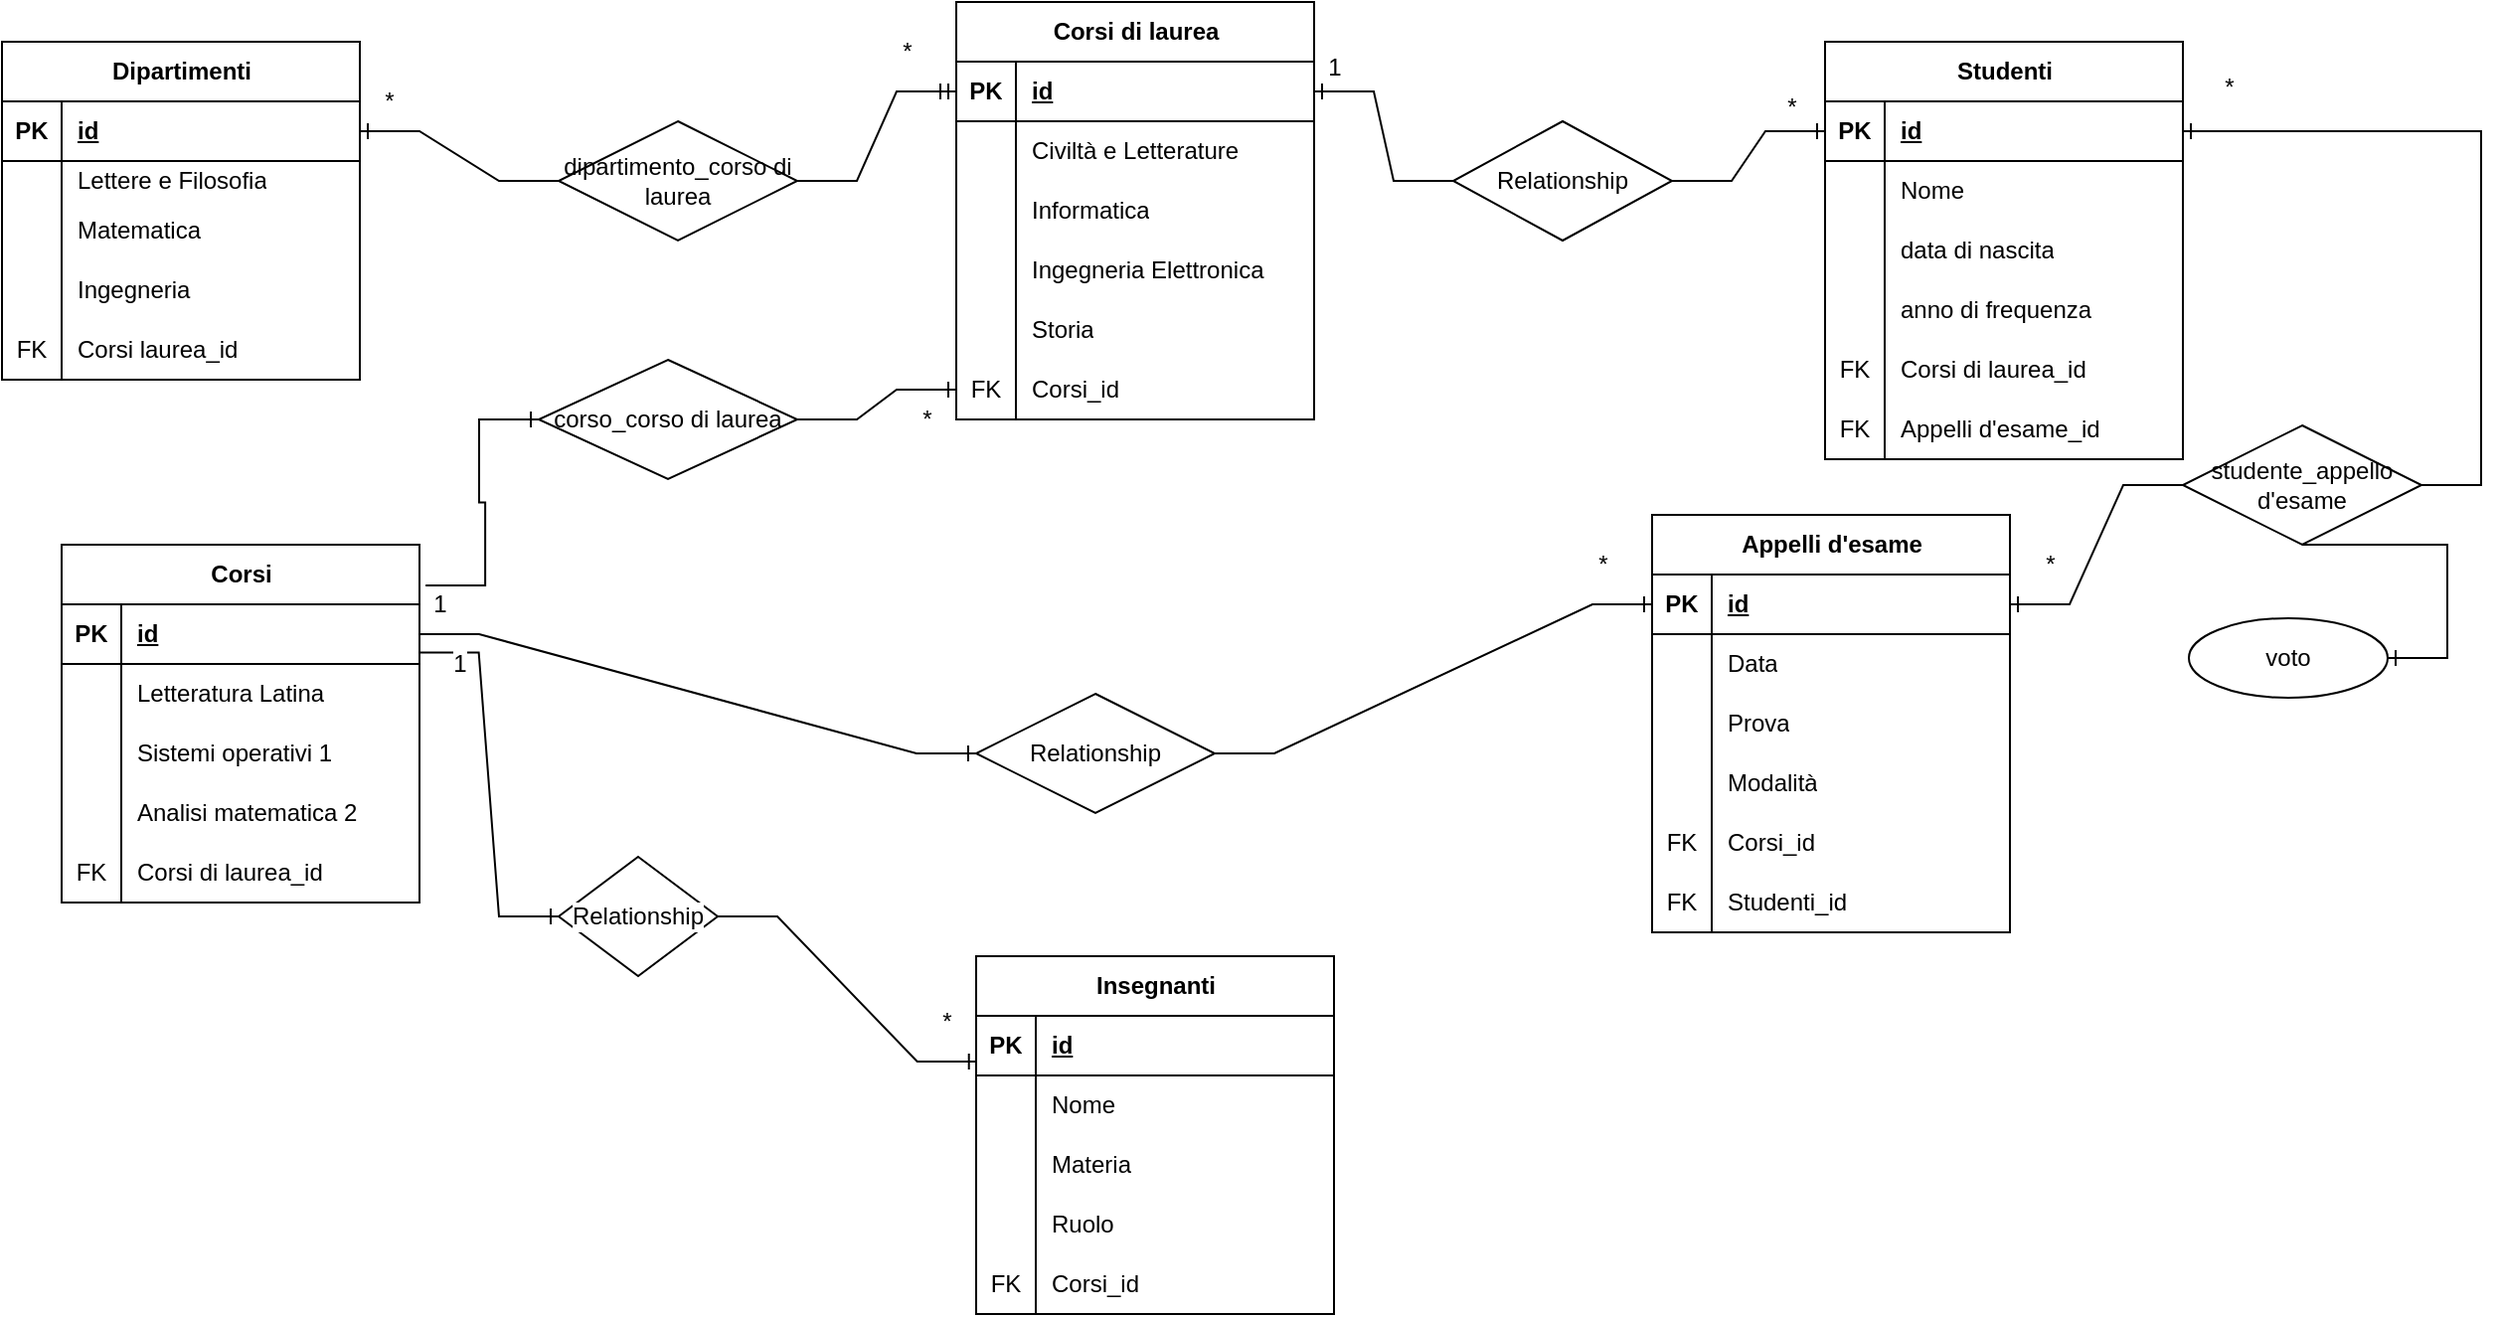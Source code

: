 <mxfile version="26.1.1">
  <diagram name="Pagina-1" id="XxMDjO6H9ZNLAuJ2Ri0G">
    <mxGraphModel dx="1877" dy="522" grid="1" gridSize="10" guides="1" tooltips="1" connect="1" arrows="1" fold="1" page="1" pageScale="1" pageWidth="827" pageHeight="1169" math="0" shadow="0">
      <root>
        <mxCell id="0" />
        <mxCell id="1" parent="0" />
        <mxCell id="AqbH_I3tII9DkZqvJSUH-17" value="Dipartimenti" style="shape=table;startSize=30;container=1;collapsible=1;childLayout=tableLayout;fixedRows=1;rowLines=0;fontStyle=1;align=center;resizeLast=1;html=1;" vertex="1" parent="1">
          <mxGeometry x="-90" y="30" width="180" height="170" as="geometry" />
        </mxCell>
        <mxCell id="AqbH_I3tII9DkZqvJSUH-18" value="" style="shape=tableRow;horizontal=0;startSize=0;swimlaneHead=0;swimlaneBody=0;fillColor=none;collapsible=0;dropTarget=0;points=[[0,0.5],[1,0.5]];portConstraint=eastwest;top=0;left=0;right=0;bottom=1;" vertex="1" parent="AqbH_I3tII9DkZqvJSUH-17">
          <mxGeometry y="30" width="180" height="30" as="geometry" />
        </mxCell>
        <mxCell id="AqbH_I3tII9DkZqvJSUH-19" value="PK" style="shape=partialRectangle;connectable=0;fillColor=none;top=0;left=0;bottom=0;right=0;fontStyle=1;overflow=hidden;whiteSpace=wrap;html=1;" vertex="1" parent="AqbH_I3tII9DkZqvJSUH-18">
          <mxGeometry width="30" height="30" as="geometry">
            <mxRectangle width="30" height="30" as="alternateBounds" />
          </mxGeometry>
        </mxCell>
        <mxCell id="AqbH_I3tII9DkZqvJSUH-20" value="id" style="shape=partialRectangle;connectable=0;fillColor=none;top=0;left=0;bottom=0;right=0;align=left;spacingLeft=6;fontStyle=5;overflow=hidden;whiteSpace=wrap;html=1;" vertex="1" parent="AqbH_I3tII9DkZqvJSUH-18">
          <mxGeometry x="30" width="150" height="30" as="geometry">
            <mxRectangle width="150" height="30" as="alternateBounds" />
          </mxGeometry>
        </mxCell>
        <mxCell id="AqbH_I3tII9DkZqvJSUH-21" value="" style="shape=tableRow;horizontal=0;startSize=0;swimlaneHead=0;swimlaneBody=0;fillColor=none;collapsible=0;dropTarget=0;points=[[0,0.5],[1,0.5]];portConstraint=eastwest;top=0;left=0;right=0;bottom=0;" vertex="1" parent="AqbH_I3tII9DkZqvJSUH-17">
          <mxGeometry y="60" width="180" height="20" as="geometry" />
        </mxCell>
        <mxCell id="AqbH_I3tII9DkZqvJSUH-22" value="" style="shape=partialRectangle;connectable=0;fillColor=none;top=0;left=0;bottom=0;right=0;editable=1;overflow=hidden;whiteSpace=wrap;html=1;" vertex="1" parent="AqbH_I3tII9DkZqvJSUH-21">
          <mxGeometry width="30" height="20" as="geometry">
            <mxRectangle width="30" height="20" as="alternateBounds" />
          </mxGeometry>
        </mxCell>
        <mxCell id="AqbH_I3tII9DkZqvJSUH-23" value="Lettere e Filosofia" style="shape=partialRectangle;connectable=0;fillColor=none;top=0;left=0;bottom=0;right=0;align=left;spacingLeft=6;overflow=hidden;whiteSpace=wrap;html=1;" vertex="1" parent="AqbH_I3tII9DkZqvJSUH-21">
          <mxGeometry x="30" width="150" height="20" as="geometry">
            <mxRectangle width="150" height="20" as="alternateBounds" />
          </mxGeometry>
        </mxCell>
        <mxCell id="AqbH_I3tII9DkZqvJSUH-24" value="" style="shape=tableRow;horizontal=0;startSize=0;swimlaneHead=0;swimlaneBody=0;fillColor=none;collapsible=0;dropTarget=0;points=[[0,0.5],[1,0.5]];portConstraint=eastwest;top=0;left=0;right=0;bottom=0;" vertex="1" parent="AqbH_I3tII9DkZqvJSUH-17">
          <mxGeometry y="80" width="180" height="30" as="geometry" />
        </mxCell>
        <mxCell id="AqbH_I3tII9DkZqvJSUH-25" value="" style="shape=partialRectangle;connectable=0;fillColor=none;top=0;left=0;bottom=0;right=0;editable=1;overflow=hidden;whiteSpace=wrap;html=1;" vertex="1" parent="AqbH_I3tII9DkZqvJSUH-24">
          <mxGeometry width="30" height="30" as="geometry">
            <mxRectangle width="30" height="30" as="alternateBounds" />
          </mxGeometry>
        </mxCell>
        <mxCell id="AqbH_I3tII9DkZqvJSUH-26" value="Matematica" style="shape=partialRectangle;connectable=0;fillColor=none;top=0;left=0;bottom=0;right=0;align=left;spacingLeft=6;overflow=hidden;whiteSpace=wrap;html=1;" vertex="1" parent="AqbH_I3tII9DkZqvJSUH-24">
          <mxGeometry x="30" width="150" height="30" as="geometry">
            <mxRectangle width="150" height="30" as="alternateBounds" />
          </mxGeometry>
        </mxCell>
        <mxCell id="AqbH_I3tII9DkZqvJSUH-27" value="" style="shape=tableRow;horizontal=0;startSize=0;swimlaneHead=0;swimlaneBody=0;fillColor=none;collapsible=0;dropTarget=0;points=[[0,0.5],[1,0.5]];portConstraint=eastwest;top=0;left=0;right=0;bottom=0;" vertex="1" parent="AqbH_I3tII9DkZqvJSUH-17">
          <mxGeometry y="110" width="180" height="30" as="geometry" />
        </mxCell>
        <mxCell id="AqbH_I3tII9DkZqvJSUH-28" value="" style="shape=partialRectangle;connectable=0;fillColor=none;top=0;left=0;bottom=0;right=0;editable=1;overflow=hidden;whiteSpace=wrap;html=1;" vertex="1" parent="AqbH_I3tII9DkZqvJSUH-27">
          <mxGeometry width="30" height="30" as="geometry">
            <mxRectangle width="30" height="30" as="alternateBounds" />
          </mxGeometry>
        </mxCell>
        <mxCell id="AqbH_I3tII9DkZqvJSUH-29" value="Ingegneria" style="shape=partialRectangle;connectable=0;fillColor=none;top=0;left=0;bottom=0;right=0;align=left;spacingLeft=6;overflow=hidden;whiteSpace=wrap;html=1;" vertex="1" parent="AqbH_I3tII9DkZqvJSUH-27">
          <mxGeometry x="30" width="150" height="30" as="geometry">
            <mxRectangle width="150" height="30" as="alternateBounds" />
          </mxGeometry>
        </mxCell>
        <mxCell id="AqbH_I3tII9DkZqvJSUH-111" value="" style="shape=tableRow;horizontal=0;startSize=0;swimlaneHead=0;swimlaneBody=0;fillColor=none;collapsible=0;dropTarget=0;points=[[0,0.5],[1,0.5]];portConstraint=eastwest;top=0;left=0;right=0;bottom=0;" vertex="1" parent="AqbH_I3tII9DkZqvJSUH-17">
          <mxGeometry y="140" width="180" height="30" as="geometry" />
        </mxCell>
        <mxCell id="AqbH_I3tII9DkZqvJSUH-112" value="FK" style="shape=partialRectangle;connectable=0;fillColor=none;top=0;left=0;bottom=0;right=0;editable=1;overflow=hidden;whiteSpace=wrap;html=1;" vertex="1" parent="AqbH_I3tII9DkZqvJSUH-111">
          <mxGeometry width="30" height="30" as="geometry">
            <mxRectangle width="30" height="30" as="alternateBounds" />
          </mxGeometry>
        </mxCell>
        <mxCell id="AqbH_I3tII9DkZqvJSUH-113" value="Corsi laurea_id" style="shape=partialRectangle;connectable=0;fillColor=none;top=0;left=0;bottom=0;right=0;align=left;spacingLeft=6;overflow=hidden;whiteSpace=wrap;html=1;" vertex="1" parent="AqbH_I3tII9DkZqvJSUH-111">
          <mxGeometry x="30" width="150" height="30" as="geometry">
            <mxRectangle width="150" height="30" as="alternateBounds" />
          </mxGeometry>
        </mxCell>
        <mxCell id="AqbH_I3tII9DkZqvJSUH-30" value="Corsi di laurea" style="shape=table;startSize=30;container=1;collapsible=1;childLayout=tableLayout;fixedRows=1;rowLines=0;fontStyle=1;align=center;resizeLast=1;html=1;" vertex="1" parent="1">
          <mxGeometry x="390" y="10" width="180" height="210" as="geometry" />
        </mxCell>
        <mxCell id="AqbH_I3tII9DkZqvJSUH-31" value="" style="shape=tableRow;horizontal=0;startSize=0;swimlaneHead=0;swimlaneBody=0;fillColor=none;collapsible=0;dropTarget=0;points=[[0,0.5],[1,0.5]];portConstraint=eastwest;top=0;left=0;right=0;bottom=1;" vertex="1" parent="AqbH_I3tII9DkZqvJSUH-30">
          <mxGeometry y="30" width="180" height="30" as="geometry" />
        </mxCell>
        <mxCell id="AqbH_I3tII9DkZqvJSUH-32" value="PK" style="shape=partialRectangle;connectable=0;fillColor=none;top=0;left=0;bottom=0;right=0;fontStyle=1;overflow=hidden;whiteSpace=wrap;html=1;" vertex="1" parent="AqbH_I3tII9DkZqvJSUH-31">
          <mxGeometry width="30" height="30" as="geometry">
            <mxRectangle width="30" height="30" as="alternateBounds" />
          </mxGeometry>
        </mxCell>
        <mxCell id="AqbH_I3tII9DkZqvJSUH-33" value="id" style="shape=partialRectangle;connectable=0;fillColor=none;top=0;left=0;bottom=0;right=0;align=left;spacingLeft=6;fontStyle=5;overflow=hidden;whiteSpace=wrap;html=1;" vertex="1" parent="AqbH_I3tII9DkZqvJSUH-31">
          <mxGeometry x="30" width="150" height="30" as="geometry">
            <mxRectangle width="150" height="30" as="alternateBounds" />
          </mxGeometry>
        </mxCell>
        <mxCell id="AqbH_I3tII9DkZqvJSUH-34" value="" style="shape=tableRow;horizontal=0;startSize=0;swimlaneHead=0;swimlaneBody=0;fillColor=none;collapsible=0;dropTarget=0;points=[[0,0.5],[1,0.5]];portConstraint=eastwest;top=0;left=0;right=0;bottom=0;" vertex="1" parent="AqbH_I3tII9DkZqvJSUH-30">
          <mxGeometry y="60" width="180" height="30" as="geometry" />
        </mxCell>
        <mxCell id="AqbH_I3tII9DkZqvJSUH-35" value="" style="shape=partialRectangle;connectable=0;fillColor=none;top=0;left=0;bottom=0;right=0;editable=1;overflow=hidden;whiteSpace=wrap;html=1;" vertex="1" parent="AqbH_I3tII9DkZqvJSUH-34">
          <mxGeometry width="30" height="30" as="geometry">
            <mxRectangle width="30" height="30" as="alternateBounds" />
          </mxGeometry>
        </mxCell>
        <mxCell id="AqbH_I3tII9DkZqvJSUH-36" value="Civiltà e Letterature" style="shape=partialRectangle;connectable=0;fillColor=none;top=0;left=0;bottom=0;right=0;align=left;spacingLeft=6;overflow=hidden;whiteSpace=wrap;html=1;" vertex="1" parent="AqbH_I3tII9DkZqvJSUH-34">
          <mxGeometry x="30" width="150" height="30" as="geometry">
            <mxRectangle width="150" height="30" as="alternateBounds" />
          </mxGeometry>
        </mxCell>
        <mxCell id="AqbH_I3tII9DkZqvJSUH-37" value="" style="shape=tableRow;horizontal=0;startSize=0;swimlaneHead=0;swimlaneBody=0;fillColor=none;collapsible=0;dropTarget=0;points=[[0,0.5],[1,0.5]];portConstraint=eastwest;top=0;left=0;right=0;bottom=0;" vertex="1" parent="AqbH_I3tII9DkZqvJSUH-30">
          <mxGeometry y="90" width="180" height="30" as="geometry" />
        </mxCell>
        <mxCell id="AqbH_I3tII9DkZqvJSUH-38" value="" style="shape=partialRectangle;connectable=0;fillColor=none;top=0;left=0;bottom=0;right=0;editable=1;overflow=hidden;whiteSpace=wrap;html=1;" vertex="1" parent="AqbH_I3tII9DkZqvJSUH-37">
          <mxGeometry width="30" height="30" as="geometry">
            <mxRectangle width="30" height="30" as="alternateBounds" />
          </mxGeometry>
        </mxCell>
        <mxCell id="AqbH_I3tII9DkZqvJSUH-39" value="Informatica" style="shape=partialRectangle;connectable=0;fillColor=none;top=0;left=0;bottom=0;right=0;align=left;spacingLeft=6;overflow=hidden;whiteSpace=wrap;html=1;" vertex="1" parent="AqbH_I3tII9DkZqvJSUH-37">
          <mxGeometry x="30" width="150" height="30" as="geometry">
            <mxRectangle width="150" height="30" as="alternateBounds" />
          </mxGeometry>
        </mxCell>
        <mxCell id="AqbH_I3tII9DkZqvJSUH-40" value="" style="shape=tableRow;horizontal=0;startSize=0;swimlaneHead=0;swimlaneBody=0;fillColor=none;collapsible=0;dropTarget=0;points=[[0,0.5],[1,0.5]];portConstraint=eastwest;top=0;left=0;right=0;bottom=0;" vertex="1" parent="AqbH_I3tII9DkZqvJSUH-30">
          <mxGeometry y="120" width="180" height="30" as="geometry" />
        </mxCell>
        <mxCell id="AqbH_I3tII9DkZqvJSUH-41" value="" style="shape=partialRectangle;connectable=0;fillColor=none;top=0;left=0;bottom=0;right=0;editable=1;overflow=hidden;whiteSpace=wrap;html=1;" vertex="1" parent="AqbH_I3tII9DkZqvJSUH-40">
          <mxGeometry width="30" height="30" as="geometry">
            <mxRectangle width="30" height="30" as="alternateBounds" />
          </mxGeometry>
        </mxCell>
        <mxCell id="AqbH_I3tII9DkZqvJSUH-42" value="Ingegneria Elettronica" style="shape=partialRectangle;connectable=0;fillColor=none;top=0;left=0;bottom=0;right=0;align=left;spacingLeft=6;overflow=hidden;whiteSpace=wrap;html=1;" vertex="1" parent="AqbH_I3tII9DkZqvJSUH-40">
          <mxGeometry x="30" width="150" height="30" as="geometry">
            <mxRectangle width="150" height="30" as="alternateBounds" />
          </mxGeometry>
        </mxCell>
        <mxCell id="AqbH_I3tII9DkZqvJSUH-43" value="" style="shape=tableRow;horizontal=0;startSize=0;swimlaneHead=0;swimlaneBody=0;fillColor=none;collapsible=0;dropTarget=0;points=[[0,0.5],[1,0.5]];portConstraint=eastwest;top=0;left=0;right=0;bottom=0;" vertex="1" parent="AqbH_I3tII9DkZqvJSUH-30">
          <mxGeometry y="150" width="180" height="30" as="geometry" />
        </mxCell>
        <mxCell id="AqbH_I3tII9DkZqvJSUH-44" value="" style="shape=partialRectangle;connectable=0;fillColor=none;top=0;left=0;bottom=0;right=0;editable=1;overflow=hidden;whiteSpace=wrap;html=1;" vertex="1" parent="AqbH_I3tII9DkZqvJSUH-43">
          <mxGeometry width="30" height="30" as="geometry">
            <mxRectangle width="30" height="30" as="alternateBounds" />
          </mxGeometry>
        </mxCell>
        <mxCell id="AqbH_I3tII9DkZqvJSUH-45" value="Storia" style="shape=partialRectangle;connectable=0;fillColor=none;top=0;left=0;bottom=0;right=0;align=left;spacingLeft=6;overflow=hidden;whiteSpace=wrap;html=1;" vertex="1" parent="AqbH_I3tII9DkZqvJSUH-43">
          <mxGeometry x="30" width="150" height="30" as="geometry">
            <mxRectangle width="150" height="30" as="alternateBounds" />
          </mxGeometry>
        </mxCell>
        <mxCell id="AqbH_I3tII9DkZqvJSUH-120" value="" style="shape=tableRow;horizontal=0;startSize=0;swimlaneHead=0;swimlaneBody=0;fillColor=none;collapsible=0;dropTarget=0;points=[[0,0.5],[1,0.5]];portConstraint=eastwest;top=0;left=0;right=0;bottom=0;" vertex="1" parent="AqbH_I3tII9DkZqvJSUH-30">
          <mxGeometry y="180" width="180" height="30" as="geometry" />
        </mxCell>
        <mxCell id="AqbH_I3tII9DkZqvJSUH-121" value="FK" style="shape=partialRectangle;connectable=0;fillColor=none;top=0;left=0;bottom=0;right=0;editable=1;overflow=hidden;whiteSpace=wrap;html=1;" vertex="1" parent="AqbH_I3tII9DkZqvJSUH-120">
          <mxGeometry width="30" height="30" as="geometry">
            <mxRectangle width="30" height="30" as="alternateBounds" />
          </mxGeometry>
        </mxCell>
        <mxCell id="AqbH_I3tII9DkZqvJSUH-122" value="Corsi_id" style="shape=partialRectangle;connectable=0;fillColor=none;top=0;left=0;bottom=0;right=0;align=left;spacingLeft=6;overflow=hidden;whiteSpace=wrap;html=1;" vertex="1" parent="AqbH_I3tII9DkZqvJSUH-120">
          <mxGeometry x="30" width="150" height="30" as="geometry">
            <mxRectangle width="150" height="30" as="alternateBounds" />
          </mxGeometry>
        </mxCell>
        <mxCell id="AqbH_I3tII9DkZqvJSUH-46" value="Corsi" style="shape=table;startSize=30;container=1;collapsible=1;childLayout=tableLayout;fixedRows=1;rowLines=0;fontStyle=1;align=center;resizeLast=1;html=1;" vertex="1" parent="1">
          <mxGeometry x="-60" y="283" width="180" height="180" as="geometry" />
        </mxCell>
        <mxCell id="AqbH_I3tII9DkZqvJSUH-47" value="" style="shape=tableRow;horizontal=0;startSize=0;swimlaneHead=0;swimlaneBody=0;fillColor=none;collapsible=0;dropTarget=0;points=[[0,0.5],[1,0.5]];portConstraint=eastwest;top=0;left=0;right=0;bottom=1;" vertex="1" parent="AqbH_I3tII9DkZqvJSUH-46">
          <mxGeometry y="30" width="180" height="30" as="geometry" />
        </mxCell>
        <mxCell id="AqbH_I3tII9DkZqvJSUH-48" value="PK" style="shape=partialRectangle;connectable=0;fillColor=none;top=0;left=0;bottom=0;right=0;fontStyle=1;overflow=hidden;whiteSpace=wrap;html=1;" vertex="1" parent="AqbH_I3tII9DkZqvJSUH-47">
          <mxGeometry width="30" height="30" as="geometry">
            <mxRectangle width="30" height="30" as="alternateBounds" />
          </mxGeometry>
        </mxCell>
        <mxCell id="AqbH_I3tII9DkZqvJSUH-49" value="id" style="shape=partialRectangle;connectable=0;fillColor=none;top=0;left=0;bottom=0;right=0;align=left;spacingLeft=6;fontStyle=5;overflow=hidden;whiteSpace=wrap;html=1;" vertex="1" parent="AqbH_I3tII9DkZqvJSUH-47">
          <mxGeometry x="30" width="150" height="30" as="geometry">
            <mxRectangle width="150" height="30" as="alternateBounds" />
          </mxGeometry>
        </mxCell>
        <mxCell id="AqbH_I3tII9DkZqvJSUH-50" value="" style="shape=tableRow;horizontal=0;startSize=0;swimlaneHead=0;swimlaneBody=0;fillColor=none;collapsible=0;dropTarget=0;points=[[0,0.5],[1,0.5]];portConstraint=eastwest;top=0;left=0;right=0;bottom=0;" vertex="1" parent="AqbH_I3tII9DkZqvJSUH-46">
          <mxGeometry y="60" width="180" height="30" as="geometry" />
        </mxCell>
        <mxCell id="AqbH_I3tII9DkZqvJSUH-51" value="" style="shape=partialRectangle;connectable=0;fillColor=none;top=0;left=0;bottom=0;right=0;editable=1;overflow=hidden;whiteSpace=wrap;html=1;" vertex="1" parent="AqbH_I3tII9DkZqvJSUH-50">
          <mxGeometry width="30" height="30" as="geometry">
            <mxRectangle width="30" height="30" as="alternateBounds" />
          </mxGeometry>
        </mxCell>
        <mxCell id="AqbH_I3tII9DkZqvJSUH-52" value="Letteratura Latina" style="shape=partialRectangle;connectable=0;fillColor=none;top=0;left=0;bottom=0;right=0;align=left;spacingLeft=6;overflow=hidden;whiteSpace=wrap;html=1;" vertex="1" parent="AqbH_I3tII9DkZqvJSUH-50">
          <mxGeometry x="30" width="150" height="30" as="geometry">
            <mxRectangle width="150" height="30" as="alternateBounds" />
          </mxGeometry>
        </mxCell>
        <mxCell id="AqbH_I3tII9DkZqvJSUH-53" value="" style="shape=tableRow;horizontal=0;startSize=0;swimlaneHead=0;swimlaneBody=0;fillColor=none;collapsible=0;dropTarget=0;points=[[0,0.5],[1,0.5]];portConstraint=eastwest;top=0;left=0;right=0;bottom=0;" vertex="1" parent="AqbH_I3tII9DkZqvJSUH-46">
          <mxGeometry y="90" width="180" height="30" as="geometry" />
        </mxCell>
        <mxCell id="AqbH_I3tII9DkZqvJSUH-54" value="" style="shape=partialRectangle;connectable=0;fillColor=none;top=0;left=0;bottom=0;right=0;editable=1;overflow=hidden;whiteSpace=wrap;html=1;" vertex="1" parent="AqbH_I3tII9DkZqvJSUH-53">
          <mxGeometry width="30" height="30" as="geometry">
            <mxRectangle width="30" height="30" as="alternateBounds" />
          </mxGeometry>
        </mxCell>
        <mxCell id="AqbH_I3tII9DkZqvJSUH-55" value="Sistemi operativi 1" style="shape=partialRectangle;connectable=0;fillColor=none;top=0;left=0;bottom=0;right=0;align=left;spacingLeft=6;overflow=hidden;whiteSpace=wrap;html=1;" vertex="1" parent="AqbH_I3tII9DkZqvJSUH-53">
          <mxGeometry x="30" width="150" height="30" as="geometry">
            <mxRectangle width="150" height="30" as="alternateBounds" />
          </mxGeometry>
        </mxCell>
        <mxCell id="AqbH_I3tII9DkZqvJSUH-56" value="" style="shape=tableRow;horizontal=0;startSize=0;swimlaneHead=0;swimlaneBody=0;fillColor=none;collapsible=0;dropTarget=0;points=[[0,0.5],[1,0.5]];portConstraint=eastwest;top=0;left=0;right=0;bottom=0;" vertex="1" parent="AqbH_I3tII9DkZqvJSUH-46">
          <mxGeometry y="120" width="180" height="30" as="geometry" />
        </mxCell>
        <mxCell id="AqbH_I3tII9DkZqvJSUH-57" value="" style="shape=partialRectangle;connectable=0;fillColor=none;top=0;left=0;bottom=0;right=0;editable=1;overflow=hidden;whiteSpace=wrap;html=1;" vertex="1" parent="AqbH_I3tII9DkZqvJSUH-56">
          <mxGeometry width="30" height="30" as="geometry">
            <mxRectangle width="30" height="30" as="alternateBounds" />
          </mxGeometry>
        </mxCell>
        <mxCell id="AqbH_I3tII9DkZqvJSUH-58" value="Analisi matematica 2" style="shape=partialRectangle;connectable=0;fillColor=none;top=0;left=0;bottom=0;right=0;align=left;spacingLeft=6;overflow=hidden;whiteSpace=wrap;html=1;" vertex="1" parent="AqbH_I3tII9DkZqvJSUH-56">
          <mxGeometry x="30" width="150" height="30" as="geometry">
            <mxRectangle width="150" height="30" as="alternateBounds" />
          </mxGeometry>
        </mxCell>
        <mxCell id="AqbH_I3tII9DkZqvJSUH-117" value="" style="shape=tableRow;horizontal=0;startSize=0;swimlaneHead=0;swimlaneBody=0;fillColor=none;collapsible=0;dropTarget=0;points=[[0,0.5],[1,0.5]];portConstraint=eastwest;top=0;left=0;right=0;bottom=0;" vertex="1" parent="AqbH_I3tII9DkZqvJSUH-46">
          <mxGeometry y="150" width="180" height="30" as="geometry" />
        </mxCell>
        <mxCell id="AqbH_I3tII9DkZqvJSUH-118" value="FK" style="shape=partialRectangle;connectable=0;fillColor=none;top=0;left=0;bottom=0;right=0;editable=1;overflow=hidden;whiteSpace=wrap;html=1;" vertex="1" parent="AqbH_I3tII9DkZqvJSUH-117">
          <mxGeometry width="30" height="30" as="geometry">
            <mxRectangle width="30" height="30" as="alternateBounds" />
          </mxGeometry>
        </mxCell>
        <mxCell id="AqbH_I3tII9DkZqvJSUH-119" value="Corsi di laurea_id" style="shape=partialRectangle;connectable=0;fillColor=none;top=0;left=0;bottom=0;right=0;align=left;spacingLeft=6;overflow=hidden;whiteSpace=wrap;html=1;" vertex="1" parent="AqbH_I3tII9DkZqvJSUH-117">
          <mxGeometry x="30" width="150" height="30" as="geometry">
            <mxRectangle width="150" height="30" as="alternateBounds" />
          </mxGeometry>
        </mxCell>
        <mxCell id="AqbH_I3tII9DkZqvJSUH-59" value="Insegnanti" style="shape=table;startSize=30;container=1;collapsible=1;childLayout=tableLayout;fixedRows=1;rowLines=0;fontStyle=1;align=center;resizeLast=1;html=1;" vertex="1" parent="1">
          <mxGeometry x="400" y="490" width="180" height="180" as="geometry" />
        </mxCell>
        <mxCell id="AqbH_I3tII9DkZqvJSUH-60" value="" style="shape=tableRow;horizontal=0;startSize=0;swimlaneHead=0;swimlaneBody=0;fillColor=none;collapsible=0;dropTarget=0;points=[[0,0.5],[1,0.5]];portConstraint=eastwest;top=0;left=0;right=0;bottom=1;" vertex="1" parent="AqbH_I3tII9DkZqvJSUH-59">
          <mxGeometry y="30" width="180" height="30" as="geometry" />
        </mxCell>
        <mxCell id="AqbH_I3tII9DkZqvJSUH-61" value="PK" style="shape=partialRectangle;connectable=0;fillColor=none;top=0;left=0;bottom=0;right=0;fontStyle=1;overflow=hidden;whiteSpace=wrap;html=1;" vertex="1" parent="AqbH_I3tII9DkZqvJSUH-60">
          <mxGeometry width="30" height="30" as="geometry">
            <mxRectangle width="30" height="30" as="alternateBounds" />
          </mxGeometry>
        </mxCell>
        <mxCell id="AqbH_I3tII9DkZqvJSUH-62" value="id" style="shape=partialRectangle;connectable=0;fillColor=none;top=0;left=0;bottom=0;right=0;align=left;spacingLeft=6;fontStyle=5;overflow=hidden;whiteSpace=wrap;html=1;" vertex="1" parent="AqbH_I3tII9DkZqvJSUH-60">
          <mxGeometry x="30" width="150" height="30" as="geometry">
            <mxRectangle width="150" height="30" as="alternateBounds" />
          </mxGeometry>
        </mxCell>
        <mxCell id="AqbH_I3tII9DkZqvJSUH-63" value="" style="shape=tableRow;horizontal=0;startSize=0;swimlaneHead=0;swimlaneBody=0;fillColor=none;collapsible=0;dropTarget=0;points=[[0,0.5],[1,0.5]];portConstraint=eastwest;top=0;left=0;right=0;bottom=0;" vertex="1" parent="AqbH_I3tII9DkZqvJSUH-59">
          <mxGeometry y="60" width="180" height="30" as="geometry" />
        </mxCell>
        <mxCell id="AqbH_I3tII9DkZqvJSUH-64" value="" style="shape=partialRectangle;connectable=0;fillColor=none;top=0;left=0;bottom=0;right=0;editable=1;overflow=hidden;whiteSpace=wrap;html=1;" vertex="1" parent="AqbH_I3tII9DkZqvJSUH-63">
          <mxGeometry width="30" height="30" as="geometry">
            <mxRectangle width="30" height="30" as="alternateBounds" />
          </mxGeometry>
        </mxCell>
        <mxCell id="AqbH_I3tII9DkZqvJSUH-65" value="Nome" style="shape=partialRectangle;connectable=0;fillColor=none;top=0;left=0;bottom=0;right=0;align=left;spacingLeft=6;overflow=hidden;whiteSpace=wrap;html=1;" vertex="1" parent="AqbH_I3tII9DkZqvJSUH-63">
          <mxGeometry x="30" width="150" height="30" as="geometry">
            <mxRectangle width="150" height="30" as="alternateBounds" />
          </mxGeometry>
        </mxCell>
        <mxCell id="AqbH_I3tII9DkZqvJSUH-66" value="" style="shape=tableRow;horizontal=0;startSize=0;swimlaneHead=0;swimlaneBody=0;fillColor=none;collapsible=0;dropTarget=0;points=[[0,0.5],[1,0.5]];portConstraint=eastwest;top=0;left=0;right=0;bottom=0;" vertex="1" parent="AqbH_I3tII9DkZqvJSUH-59">
          <mxGeometry y="90" width="180" height="30" as="geometry" />
        </mxCell>
        <mxCell id="AqbH_I3tII9DkZqvJSUH-67" value="" style="shape=partialRectangle;connectable=0;fillColor=none;top=0;left=0;bottom=0;right=0;editable=1;overflow=hidden;whiteSpace=wrap;html=1;" vertex="1" parent="AqbH_I3tII9DkZqvJSUH-66">
          <mxGeometry width="30" height="30" as="geometry">
            <mxRectangle width="30" height="30" as="alternateBounds" />
          </mxGeometry>
        </mxCell>
        <mxCell id="AqbH_I3tII9DkZqvJSUH-68" value="Materia" style="shape=partialRectangle;connectable=0;fillColor=none;top=0;left=0;bottom=0;right=0;align=left;spacingLeft=6;overflow=hidden;whiteSpace=wrap;html=1;" vertex="1" parent="AqbH_I3tII9DkZqvJSUH-66">
          <mxGeometry x="30" width="150" height="30" as="geometry">
            <mxRectangle width="150" height="30" as="alternateBounds" />
          </mxGeometry>
        </mxCell>
        <mxCell id="AqbH_I3tII9DkZqvJSUH-69" value="" style="shape=tableRow;horizontal=0;startSize=0;swimlaneHead=0;swimlaneBody=0;fillColor=none;collapsible=0;dropTarget=0;points=[[0,0.5],[1,0.5]];portConstraint=eastwest;top=0;left=0;right=0;bottom=0;" vertex="1" parent="AqbH_I3tII9DkZqvJSUH-59">
          <mxGeometry y="120" width="180" height="30" as="geometry" />
        </mxCell>
        <mxCell id="AqbH_I3tII9DkZqvJSUH-70" value="" style="shape=partialRectangle;connectable=0;fillColor=none;top=0;left=0;bottom=0;right=0;editable=1;overflow=hidden;whiteSpace=wrap;html=1;" vertex="1" parent="AqbH_I3tII9DkZqvJSUH-69">
          <mxGeometry width="30" height="30" as="geometry">
            <mxRectangle width="30" height="30" as="alternateBounds" />
          </mxGeometry>
        </mxCell>
        <mxCell id="AqbH_I3tII9DkZqvJSUH-71" value="Ruolo" style="shape=partialRectangle;connectable=0;fillColor=none;top=0;left=0;bottom=0;right=0;align=left;spacingLeft=6;overflow=hidden;whiteSpace=wrap;html=1;" vertex="1" parent="AqbH_I3tII9DkZqvJSUH-69">
          <mxGeometry x="30" width="150" height="30" as="geometry">
            <mxRectangle width="150" height="30" as="alternateBounds" />
          </mxGeometry>
        </mxCell>
        <mxCell id="AqbH_I3tII9DkZqvJSUH-147" value="" style="shape=tableRow;horizontal=0;startSize=0;swimlaneHead=0;swimlaneBody=0;fillColor=none;collapsible=0;dropTarget=0;points=[[0,0.5],[1,0.5]];portConstraint=eastwest;top=0;left=0;right=0;bottom=0;" vertex="1" parent="AqbH_I3tII9DkZqvJSUH-59">
          <mxGeometry y="150" width="180" height="30" as="geometry" />
        </mxCell>
        <mxCell id="AqbH_I3tII9DkZqvJSUH-148" value="FK" style="shape=partialRectangle;connectable=0;fillColor=none;top=0;left=0;bottom=0;right=0;editable=1;overflow=hidden;whiteSpace=wrap;html=1;" vertex="1" parent="AqbH_I3tII9DkZqvJSUH-147">
          <mxGeometry width="30" height="30" as="geometry">
            <mxRectangle width="30" height="30" as="alternateBounds" />
          </mxGeometry>
        </mxCell>
        <mxCell id="AqbH_I3tII9DkZqvJSUH-149" value="Corsi_id" style="shape=partialRectangle;connectable=0;fillColor=none;top=0;left=0;bottom=0;right=0;align=left;spacingLeft=6;overflow=hidden;whiteSpace=wrap;html=1;" vertex="1" parent="AqbH_I3tII9DkZqvJSUH-147">
          <mxGeometry x="30" width="150" height="30" as="geometry">
            <mxRectangle width="150" height="30" as="alternateBounds" />
          </mxGeometry>
        </mxCell>
        <mxCell id="AqbH_I3tII9DkZqvJSUH-76" value="Appelli d&#39;esame" style="shape=table;startSize=30;container=1;collapsible=1;childLayout=tableLayout;fixedRows=1;rowLines=0;fontStyle=1;align=center;resizeLast=1;html=1;" vertex="1" parent="1">
          <mxGeometry x="740" y="268" width="180" height="210" as="geometry" />
        </mxCell>
        <mxCell id="AqbH_I3tII9DkZqvJSUH-77" value="" style="shape=tableRow;horizontal=0;startSize=0;swimlaneHead=0;swimlaneBody=0;fillColor=none;collapsible=0;dropTarget=0;points=[[0,0.5],[1,0.5]];portConstraint=eastwest;top=0;left=0;right=0;bottom=1;" vertex="1" parent="AqbH_I3tII9DkZqvJSUH-76">
          <mxGeometry y="30" width="180" height="30" as="geometry" />
        </mxCell>
        <mxCell id="AqbH_I3tII9DkZqvJSUH-78" value="PK" style="shape=partialRectangle;connectable=0;fillColor=none;top=0;left=0;bottom=0;right=0;fontStyle=1;overflow=hidden;whiteSpace=wrap;html=1;" vertex="1" parent="AqbH_I3tII9DkZqvJSUH-77">
          <mxGeometry width="30" height="30" as="geometry">
            <mxRectangle width="30" height="30" as="alternateBounds" />
          </mxGeometry>
        </mxCell>
        <mxCell id="AqbH_I3tII9DkZqvJSUH-79" value="id" style="shape=partialRectangle;connectable=0;fillColor=none;top=0;left=0;bottom=0;right=0;align=left;spacingLeft=6;fontStyle=5;overflow=hidden;whiteSpace=wrap;html=1;" vertex="1" parent="AqbH_I3tII9DkZqvJSUH-77">
          <mxGeometry x="30" width="150" height="30" as="geometry">
            <mxRectangle width="150" height="30" as="alternateBounds" />
          </mxGeometry>
        </mxCell>
        <mxCell id="AqbH_I3tII9DkZqvJSUH-80" value="" style="shape=tableRow;horizontal=0;startSize=0;swimlaneHead=0;swimlaneBody=0;fillColor=none;collapsible=0;dropTarget=0;points=[[0,0.5],[1,0.5]];portConstraint=eastwest;top=0;left=0;right=0;bottom=0;" vertex="1" parent="AqbH_I3tII9DkZqvJSUH-76">
          <mxGeometry y="60" width="180" height="30" as="geometry" />
        </mxCell>
        <mxCell id="AqbH_I3tII9DkZqvJSUH-81" value="" style="shape=partialRectangle;connectable=0;fillColor=none;top=0;left=0;bottom=0;right=0;editable=1;overflow=hidden;whiteSpace=wrap;html=1;" vertex="1" parent="AqbH_I3tII9DkZqvJSUH-80">
          <mxGeometry width="30" height="30" as="geometry">
            <mxRectangle width="30" height="30" as="alternateBounds" />
          </mxGeometry>
        </mxCell>
        <mxCell id="AqbH_I3tII9DkZqvJSUH-82" value="Data" style="shape=partialRectangle;connectable=0;fillColor=none;top=0;left=0;bottom=0;right=0;align=left;spacingLeft=6;overflow=hidden;whiteSpace=wrap;html=1;" vertex="1" parent="AqbH_I3tII9DkZqvJSUH-80">
          <mxGeometry x="30" width="150" height="30" as="geometry">
            <mxRectangle width="150" height="30" as="alternateBounds" />
          </mxGeometry>
        </mxCell>
        <mxCell id="AqbH_I3tII9DkZqvJSUH-83" value="" style="shape=tableRow;horizontal=0;startSize=0;swimlaneHead=0;swimlaneBody=0;fillColor=none;collapsible=0;dropTarget=0;points=[[0,0.5],[1,0.5]];portConstraint=eastwest;top=0;left=0;right=0;bottom=0;" vertex="1" parent="AqbH_I3tII9DkZqvJSUH-76">
          <mxGeometry y="90" width="180" height="30" as="geometry" />
        </mxCell>
        <mxCell id="AqbH_I3tII9DkZqvJSUH-84" value="" style="shape=partialRectangle;connectable=0;fillColor=none;top=0;left=0;bottom=0;right=0;editable=1;overflow=hidden;whiteSpace=wrap;html=1;" vertex="1" parent="AqbH_I3tII9DkZqvJSUH-83">
          <mxGeometry width="30" height="30" as="geometry">
            <mxRectangle width="30" height="30" as="alternateBounds" />
          </mxGeometry>
        </mxCell>
        <mxCell id="AqbH_I3tII9DkZqvJSUH-85" value="Prova" style="shape=partialRectangle;connectable=0;fillColor=none;top=0;left=0;bottom=0;right=0;align=left;spacingLeft=6;overflow=hidden;whiteSpace=wrap;html=1;" vertex="1" parent="AqbH_I3tII9DkZqvJSUH-83">
          <mxGeometry x="30" width="150" height="30" as="geometry">
            <mxRectangle width="150" height="30" as="alternateBounds" />
          </mxGeometry>
        </mxCell>
        <mxCell id="AqbH_I3tII9DkZqvJSUH-86" value="" style="shape=tableRow;horizontal=0;startSize=0;swimlaneHead=0;swimlaneBody=0;fillColor=none;collapsible=0;dropTarget=0;points=[[0,0.5],[1,0.5]];portConstraint=eastwest;top=0;left=0;right=0;bottom=0;" vertex="1" parent="AqbH_I3tII9DkZqvJSUH-76">
          <mxGeometry y="120" width="180" height="30" as="geometry" />
        </mxCell>
        <mxCell id="AqbH_I3tII9DkZqvJSUH-87" value="" style="shape=partialRectangle;connectable=0;fillColor=none;top=0;left=0;bottom=0;right=0;editable=1;overflow=hidden;whiteSpace=wrap;html=1;" vertex="1" parent="AqbH_I3tII9DkZqvJSUH-86">
          <mxGeometry width="30" height="30" as="geometry">
            <mxRectangle width="30" height="30" as="alternateBounds" />
          </mxGeometry>
        </mxCell>
        <mxCell id="AqbH_I3tII9DkZqvJSUH-88" value="Modalità" style="shape=partialRectangle;connectable=0;fillColor=none;top=0;left=0;bottom=0;right=0;align=left;spacingLeft=6;overflow=hidden;whiteSpace=wrap;html=1;" vertex="1" parent="AqbH_I3tII9DkZqvJSUH-86">
          <mxGeometry x="30" width="150" height="30" as="geometry">
            <mxRectangle width="150" height="30" as="alternateBounds" />
          </mxGeometry>
        </mxCell>
        <mxCell id="AqbH_I3tII9DkZqvJSUH-150" value="" style="shape=tableRow;horizontal=0;startSize=0;swimlaneHead=0;swimlaneBody=0;fillColor=none;collapsible=0;dropTarget=0;points=[[0,0.5],[1,0.5]];portConstraint=eastwest;top=0;left=0;right=0;bottom=0;" vertex="1" parent="AqbH_I3tII9DkZqvJSUH-76">
          <mxGeometry y="150" width="180" height="30" as="geometry" />
        </mxCell>
        <mxCell id="AqbH_I3tII9DkZqvJSUH-151" value="FK" style="shape=partialRectangle;connectable=0;fillColor=none;top=0;left=0;bottom=0;right=0;editable=1;overflow=hidden;whiteSpace=wrap;html=1;" vertex="1" parent="AqbH_I3tII9DkZqvJSUH-150">
          <mxGeometry width="30" height="30" as="geometry">
            <mxRectangle width="30" height="30" as="alternateBounds" />
          </mxGeometry>
        </mxCell>
        <mxCell id="AqbH_I3tII9DkZqvJSUH-152" value="Corsi_id" style="shape=partialRectangle;connectable=0;fillColor=none;top=0;left=0;bottom=0;right=0;align=left;spacingLeft=6;overflow=hidden;whiteSpace=wrap;html=1;" vertex="1" parent="AqbH_I3tII9DkZqvJSUH-150">
          <mxGeometry x="30" width="150" height="30" as="geometry">
            <mxRectangle width="150" height="30" as="alternateBounds" />
          </mxGeometry>
        </mxCell>
        <mxCell id="AqbH_I3tII9DkZqvJSUH-159" value="" style="shape=tableRow;horizontal=0;startSize=0;swimlaneHead=0;swimlaneBody=0;fillColor=none;collapsible=0;dropTarget=0;points=[[0,0.5],[1,0.5]];portConstraint=eastwest;top=0;left=0;right=0;bottom=0;" vertex="1" parent="AqbH_I3tII9DkZqvJSUH-76">
          <mxGeometry y="180" width="180" height="30" as="geometry" />
        </mxCell>
        <mxCell id="AqbH_I3tII9DkZqvJSUH-160" value="FK" style="shape=partialRectangle;connectable=0;fillColor=none;top=0;left=0;bottom=0;right=0;editable=1;overflow=hidden;whiteSpace=wrap;html=1;" vertex="1" parent="AqbH_I3tII9DkZqvJSUH-159">
          <mxGeometry width="30" height="30" as="geometry">
            <mxRectangle width="30" height="30" as="alternateBounds" />
          </mxGeometry>
        </mxCell>
        <mxCell id="AqbH_I3tII9DkZqvJSUH-161" value="Studenti_id" style="shape=partialRectangle;connectable=0;fillColor=none;top=0;left=0;bottom=0;right=0;align=left;spacingLeft=6;overflow=hidden;whiteSpace=wrap;html=1;" vertex="1" parent="AqbH_I3tII9DkZqvJSUH-159">
          <mxGeometry x="30" width="150" height="30" as="geometry">
            <mxRectangle width="150" height="30" as="alternateBounds" />
          </mxGeometry>
        </mxCell>
        <mxCell id="AqbH_I3tII9DkZqvJSUH-89" value="Studenti" style="shape=table;startSize=30;container=1;collapsible=1;childLayout=tableLayout;fixedRows=1;rowLines=0;fontStyle=1;align=center;resizeLast=1;html=1;" vertex="1" parent="1">
          <mxGeometry x="827" y="30" width="180" height="210" as="geometry" />
        </mxCell>
        <mxCell id="AqbH_I3tII9DkZqvJSUH-90" value="" style="shape=tableRow;horizontal=0;startSize=0;swimlaneHead=0;swimlaneBody=0;fillColor=none;collapsible=0;dropTarget=0;points=[[0,0.5],[1,0.5]];portConstraint=eastwest;top=0;left=0;right=0;bottom=1;" vertex="1" parent="AqbH_I3tII9DkZqvJSUH-89">
          <mxGeometry y="30" width="180" height="30" as="geometry" />
        </mxCell>
        <mxCell id="AqbH_I3tII9DkZqvJSUH-91" value="PK" style="shape=partialRectangle;connectable=0;fillColor=none;top=0;left=0;bottom=0;right=0;fontStyle=1;overflow=hidden;whiteSpace=wrap;html=1;" vertex="1" parent="AqbH_I3tII9DkZqvJSUH-90">
          <mxGeometry width="30" height="30" as="geometry">
            <mxRectangle width="30" height="30" as="alternateBounds" />
          </mxGeometry>
        </mxCell>
        <mxCell id="AqbH_I3tII9DkZqvJSUH-92" value="id" style="shape=partialRectangle;connectable=0;fillColor=none;top=0;left=0;bottom=0;right=0;align=left;spacingLeft=6;fontStyle=5;overflow=hidden;whiteSpace=wrap;html=1;" vertex="1" parent="AqbH_I3tII9DkZqvJSUH-90">
          <mxGeometry x="30" width="150" height="30" as="geometry">
            <mxRectangle width="150" height="30" as="alternateBounds" />
          </mxGeometry>
        </mxCell>
        <mxCell id="AqbH_I3tII9DkZqvJSUH-93" value="" style="shape=tableRow;horizontal=0;startSize=0;swimlaneHead=0;swimlaneBody=0;fillColor=none;collapsible=0;dropTarget=0;points=[[0,0.5],[1,0.5]];portConstraint=eastwest;top=0;left=0;right=0;bottom=0;" vertex="1" parent="AqbH_I3tII9DkZqvJSUH-89">
          <mxGeometry y="60" width="180" height="30" as="geometry" />
        </mxCell>
        <mxCell id="AqbH_I3tII9DkZqvJSUH-94" value="" style="shape=partialRectangle;connectable=0;fillColor=none;top=0;left=0;bottom=0;right=0;editable=1;overflow=hidden;whiteSpace=wrap;html=1;" vertex="1" parent="AqbH_I3tII9DkZqvJSUH-93">
          <mxGeometry width="30" height="30" as="geometry">
            <mxRectangle width="30" height="30" as="alternateBounds" />
          </mxGeometry>
        </mxCell>
        <mxCell id="AqbH_I3tII9DkZqvJSUH-95" value="Nome" style="shape=partialRectangle;connectable=0;fillColor=none;top=0;left=0;bottom=0;right=0;align=left;spacingLeft=6;overflow=hidden;whiteSpace=wrap;html=1;" vertex="1" parent="AqbH_I3tII9DkZqvJSUH-93">
          <mxGeometry x="30" width="150" height="30" as="geometry">
            <mxRectangle width="150" height="30" as="alternateBounds" />
          </mxGeometry>
        </mxCell>
        <mxCell id="AqbH_I3tII9DkZqvJSUH-96" value="" style="shape=tableRow;horizontal=0;startSize=0;swimlaneHead=0;swimlaneBody=0;fillColor=none;collapsible=0;dropTarget=0;points=[[0,0.5],[1,0.5]];portConstraint=eastwest;top=0;left=0;right=0;bottom=0;" vertex="1" parent="AqbH_I3tII9DkZqvJSUH-89">
          <mxGeometry y="90" width="180" height="30" as="geometry" />
        </mxCell>
        <mxCell id="AqbH_I3tII9DkZqvJSUH-97" value="" style="shape=partialRectangle;connectable=0;fillColor=none;top=0;left=0;bottom=0;right=0;editable=1;overflow=hidden;whiteSpace=wrap;html=1;" vertex="1" parent="AqbH_I3tII9DkZqvJSUH-96">
          <mxGeometry width="30" height="30" as="geometry">
            <mxRectangle width="30" height="30" as="alternateBounds" />
          </mxGeometry>
        </mxCell>
        <mxCell id="AqbH_I3tII9DkZqvJSUH-98" value="data di nascita" style="shape=partialRectangle;connectable=0;fillColor=none;top=0;left=0;bottom=0;right=0;align=left;spacingLeft=6;overflow=hidden;whiteSpace=wrap;html=1;" vertex="1" parent="AqbH_I3tII9DkZqvJSUH-96">
          <mxGeometry x="30" width="150" height="30" as="geometry">
            <mxRectangle width="150" height="30" as="alternateBounds" />
          </mxGeometry>
        </mxCell>
        <mxCell id="AqbH_I3tII9DkZqvJSUH-99" value="" style="shape=tableRow;horizontal=0;startSize=0;swimlaneHead=0;swimlaneBody=0;fillColor=none;collapsible=0;dropTarget=0;points=[[0,0.5],[1,0.5]];portConstraint=eastwest;top=0;left=0;right=0;bottom=0;" vertex="1" parent="AqbH_I3tII9DkZqvJSUH-89">
          <mxGeometry y="120" width="180" height="30" as="geometry" />
        </mxCell>
        <mxCell id="AqbH_I3tII9DkZqvJSUH-100" value="" style="shape=partialRectangle;connectable=0;fillColor=none;top=0;left=0;bottom=0;right=0;editable=1;overflow=hidden;whiteSpace=wrap;html=1;" vertex="1" parent="AqbH_I3tII9DkZqvJSUH-99">
          <mxGeometry width="30" height="30" as="geometry">
            <mxRectangle width="30" height="30" as="alternateBounds" />
          </mxGeometry>
        </mxCell>
        <mxCell id="AqbH_I3tII9DkZqvJSUH-101" value="anno di frequenza" style="shape=partialRectangle;connectable=0;fillColor=none;top=0;left=0;bottom=0;right=0;align=left;spacingLeft=6;overflow=hidden;whiteSpace=wrap;html=1;" vertex="1" parent="AqbH_I3tII9DkZqvJSUH-99">
          <mxGeometry x="30" width="150" height="30" as="geometry">
            <mxRectangle width="150" height="30" as="alternateBounds" />
          </mxGeometry>
        </mxCell>
        <mxCell id="AqbH_I3tII9DkZqvJSUH-153" value="" style="shape=tableRow;horizontal=0;startSize=0;swimlaneHead=0;swimlaneBody=0;fillColor=none;collapsible=0;dropTarget=0;points=[[0,0.5],[1,0.5]];portConstraint=eastwest;top=0;left=0;right=0;bottom=0;" vertex="1" parent="AqbH_I3tII9DkZqvJSUH-89">
          <mxGeometry y="150" width="180" height="30" as="geometry" />
        </mxCell>
        <mxCell id="AqbH_I3tII9DkZqvJSUH-154" value="FK" style="shape=partialRectangle;connectable=0;fillColor=none;top=0;left=0;bottom=0;right=0;editable=1;overflow=hidden;whiteSpace=wrap;html=1;" vertex="1" parent="AqbH_I3tII9DkZqvJSUH-153">
          <mxGeometry width="30" height="30" as="geometry">
            <mxRectangle width="30" height="30" as="alternateBounds" />
          </mxGeometry>
        </mxCell>
        <mxCell id="AqbH_I3tII9DkZqvJSUH-155" value="Corsi di laurea_id" style="shape=partialRectangle;connectable=0;fillColor=none;top=0;left=0;bottom=0;right=0;align=left;spacingLeft=6;overflow=hidden;whiteSpace=wrap;html=1;" vertex="1" parent="AqbH_I3tII9DkZqvJSUH-153">
          <mxGeometry x="30" width="150" height="30" as="geometry">
            <mxRectangle width="150" height="30" as="alternateBounds" />
          </mxGeometry>
        </mxCell>
        <mxCell id="AqbH_I3tII9DkZqvJSUH-156" value="" style="shape=tableRow;horizontal=0;startSize=0;swimlaneHead=0;swimlaneBody=0;fillColor=none;collapsible=0;dropTarget=0;points=[[0,0.5],[1,0.5]];portConstraint=eastwest;top=0;left=0;right=0;bottom=0;" vertex="1" parent="AqbH_I3tII9DkZqvJSUH-89">
          <mxGeometry y="180" width="180" height="30" as="geometry" />
        </mxCell>
        <mxCell id="AqbH_I3tII9DkZqvJSUH-157" value="FK" style="shape=partialRectangle;connectable=0;fillColor=none;top=0;left=0;bottom=0;right=0;editable=1;overflow=hidden;whiteSpace=wrap;html=1;" vertex="1" parent="AqbH_I3tII9DkZqvJSUH-156">
          <mxGeometry width="30" height="30" as="geometry">
            <mxRectangle width="30" height="30" as="alternateBounds" />
          </mxGeometry>
        </mxCell>
        <mxCell id="AqbH_I3tII9DkZqvJSUH-158" value="Appelli d&#39;esame_id" style="shape=partialRectangle;connectable=0;fillColor=none;top=0;left=0;bottom=0;right=0;align=left;spacingLeft=6;overflow=hidden;whiteSpace=wrap;html=1;" vertex="1" parent="AqbH_I3tII9DkZqvJSUH-156">
          <mxGeometry x="30" width="150" height="30" as="geometry">
            <mxRectangle width="150" height="30" as="alternateBounds" />
          </mxGeometry>
        </mxCell>
        <mxCell id="AqbH_I3tII9DkZqvJSUH-102" value="dipartimento_corso di laurea" style="shape=rhombus;perimeter=rhombusPerimeter;whiteSpace=wrap;html=1;align=center;" vertex="1" parent="1">
          <mxGeometry x="190" y="70" width="120" height="60" as="geometry" />
        </mxCell>
        <mxCell id="AqbH_I3tII9DkZqvJSUH-103" value="" style="edgeStyle=entityRelationEdgeStyle;fontSize=12;html=1;endArrow=ERone;endFill=1;rounded=0;exitX=0;exitY=0.5;exitDx=0;exitDy=0;entryX=1;entryY=0.5;entryDx=0;entryDy=0;" edge="1" parent="1" source="AqbH_I3tII9DkZqvJSUH-102" target="AqbH_I3tII9DkZqvJSUH-18">
          <mxGeometry width="100" height="100" relative="1" as="geometry">
            <mxPoint x="210" y="215" as="sourcePoint" />
            <mxPoint x="210" y="170" as="targetPoint" />
          </mxGeometry>
        </mxCell>
        <mxCell id="AqbH_I3tII9DkZqvJSUH-104" value="" style="edgeStyle=entityRelationEdgeStyle;fontSize=12;html=1;endArrow=ERmandOne;rounded=0;exitX=1;exitY=0.5;exitDx=0;exitDy=0;entryX=0;entryY=0.5;entryDx=0;entryDy=0;" edge="1" parent="1" source="AqbH_I3tII9DkZqvJSUH-102" target="AqbH_I3tII9DkZqvJSUH-31">
          <mxGeometry width="100" height="100" relative="1" as="geometry">
            <mxPoint x="360" y="320" as="sourcePoint" />
            <mxPoint x="460" y="220" as="targetPoint" />
          </mxGeometry>
        </mxCell>
        <UserObject label="*" placeholders="1" name="Variable" id="AqbH_I3tII9DkZqvJSUH-106">
          <mxCell style="text;html=1;strokeColor=none;fillColor=none;align=center;verticalAlign=middle;whiteSpace=wrap;overflow=hidden;fontFamily=Helvetica;fontSize=12;fontColor=default;labelBackgroundColor=default;" vertex="1" parent="1">
            <mxGeometry x="90" y="50" width="30" height="20" as="geometry" />
          </mxCell>
        </UserObject>
        <mxCell id="AqbH_I3tII9DkZqvJSUH-107" value="*" style="text;html=1;align=center;verticalAlign=middle;resizable=0;points=[];autosize=1;strokeColor=none;fillColor=none;fontFamily=Helvetica;fontSize=12;fontColor=default;labelBackgroundColor=default;" vertex="1" parent="1">
          <mxGeometry x="350" y="20" width="30" height="30" as="geometry" />
        </mxCell>
        <mxCell id="AqbH_I3tII9DkZqvJSUH-162" style="edgeStyle=entityRelationEdgeStyle;shape=connector;rounded=0;orthogonalLoop=1;jettySize=auto;html=1;entryX=0;entryY=0.5;entryDx=0;entryDy=0;strokeColor=default;align=center;verticalAlign=middle;fontFamily=Helvetica;fontSize=12;fontColor=default;labelBackgroundColor=default;endArrow=ERone;endFill=1;" edge="1" parent="1" source="AqbH_I3tII9DkZqvJSUH-108" target="AqbH_I3tII9DkZqvJSUH-120">
          <mxGeometry relative="1" as="geometry" />
        </mxCell>
        <mxCell id="AqbH_I3tII9DkZqvJSUH-108" value="corso_corso di laurea" style="shape=rhombus;perimeter=rhombusPerimeter;whiteSpace=wrap;html=1;align=center;" vertex="1" parent="1">
          <mxGeometry x="180" y="190" width="130" height="60" as="geometry" />
        </mxCell>
        <mxCell id="AqbH_I3tII9DkZqvJSUH-110" style="edgeStyle=entityRelationEdgeStyle;shape=connector;rounded=0;orthogonalLoop=1;jettySize=auto;html=1;exitX=1.017;exitY=0.114;exitDx=0;exitDy=0;entryX=0;entryY=0.5;entryDx=0;entryDy=0;strokeColor=default;align=center;verticalAlign=middle;fontFamily=Helvetica;fontSize=12;fontColor=default;labelBackgroundColor=default;endArrow=ERone;endFill=1;exitPerimeter=0;" edge="1" parent="1" source="AqbH_I3tII9DkZqvJSUH-46" target="AqbH_I3tII9DkZqvJSUH-108">
          <mxGeometry relative="1" as="geometry" />
        </mxCell>
        <mxCell id="AqbH_I3tII9DkZqvJSUH-126" style="edgeStyle=entityRelationEdgeStyle;shape=connector;rounded=0;orthogonalLoop=1;jettySize=auto;html=1;entryX=0;entryY=0.5;entryDx=0;entryDy=0;strokeColor=default;align=center;verticalAlign=middle;fontFamily=Helvetica;fontSize=12;fontColor=default;labelBackgroundColor=default;endArrow=ERone;endFill=1;exitX=0.999;exitY=0.807;exitDx=0;exitDy=0;exitPerimeter=0;" edge="1" parent="1" source="AqbH_I3tII9DkZqvJSUH-47" target="AqbH_I3tII9DkZqvJSUH-125">
          <mxGeometry relative="1" as="geometry">
            <mxPoint x="130" y="335" as="sourcePoint" />
            <Array as="points">
              <mxPoint x="120" y="340" />
            </Array>
          </mxGeometry>
        </mxCell>
        <mxCell id="AqbH_I3tII9DkZqvJSUH-116" value="*" style="text;html=1;align=center;verticalAlign=middle;resizable=0;points=[];autosize=1;strokeColor=none;fillColor=none;fontFamily=Helvetica;fontSize=12;fontColor=default;labelBackgroundColor=default;" vertex="1" parent="1">
          <mxGeometry x="360" y="205" width="30" height="30" as="geometry" />
        </mxCell>
        <mxCell id="AqbH_I3tII9DkZqvJSUH-123" style="edgeStyle=entityRelationEdgeStyle;shape=connector;rounded=0;orthogonalLoop=1;jettySize=auto;html=1;entryX=0.002;entryY=0.767;entryDx=0;entryDy=0;entryPerimeter=0;strokeColor=default;align=center;verticalAlign=middle;fontFamily=Helvetica;fontSize=12;fontColor=default;labelBackgroundColor=default;endArrow=ERone;endFill=1;exitX=1;exitY=0.5;exitDx=0;exitDy=0;" edge="1" parent="1" source="AqbH_I3tII9DkZqvJSUH-125" target="AqbH_I3tII9DkZqvJSUH-60">
          <mxGeometry relative="1" as="geometry">
            <mxPoint x="300" y="400" as="sourcePoint" />
          </mxGeometry>
        </mxCell>
        <mxCell id="AqbH_I3tII9DkZqvJSUH-124" value="*" style="text;html=1;align=center;verticalAlign=middle;resizable=0;points=[];autosize=1;strokeColor=none;fillColor=none;fontFamily=Helvetica;fontSize=12;fontColor=default;labelBackgroundColor=default;" vertex="1" parent="1">
          <mxGeometry x="700" y="278" width="30" height="30" as="geometry" />
        </mxCell>
        <mxCell id="AqbH_I3tII9DkZqvJSUH-125" value="Relationship" style="shape=rhombus;perimeter=rhombusPerimeter;whiteSpace=wrap;html=1;align=center;fontFamily=Helvetica;fontSize=12;fontColor=default;labelBackgroundColor=default;" vertex="1" parent="1">
          <mxGeometry x="190" y="440" width="80" height="60" as="geometry" />
        </mxCell>
        <mxCell id="AqbH_I3tII9DkZqvJSUH-127" value="1" style="text;html=1;align=center;verticalAlign=middle;resizable=0;points=[];autosize=1;strokeColor=none;fillColor=none;fontFamily=Helvetica;fontSize=12;fontColor=default;labelBackgroundColor=default;" vertex="1" parent="1">
          <mxGeometry x="125" y="328" width="30" height="30" as="geometry" />
        </mxCell>
        <mxCell id="AqbH_I3tII9DkZqvJSUH-129" style="edgeStyle=entityRelationEdgeStyle;shape=connector;rounded=0;orthogonalLoop=1;jettySize=auto;html=1;exitX=1;exitY=0.5;exitDx=0;exitDy=0;strokeColor=default;align=center;verticalAlign=middle;fontFamily=Helvetica;fontSize=12;fontColor=default;labelBackgroundColor=default;endArrow=ERone;endFill=1;" edge="1" parent="1" source="AqbH_I3tII9DkZqvJSUH-47" target="AqbH_I3tII9DkZqvJSUH-130">
          <mxGeometry relative="1" as="geometry">
            <mxPoint x="390" y="270" as="targetPoint" />
          </mxGeometry>
        </mxCell>
        <mxCell id="AqbH_I3tII9DkZqvJSUH-131" style="edgeStyle=entityRelationEdgeStyle;shape=connector;rounded=0;orthogonalLoop=1;jettySize=auto;html=1;entryX=0;entryY=0.5;entryDx=0;entryDy=0;strokeColor=default;align=center;verticalAlign=middle;fontFamily=Helvetica;fontSize=12;fontColor=default;labelBackgroundColor=default;endArrow=ERone;endFill=1;" edge="1" parent="1" source="AqbH_I3tII9DkZqvJSUH-130" target="AqbH_I3tII9DkZqvJSUH-77">
          <mxGeometry relative="1" as="geometry" />
        </mxCell>
        <mxCell id="AqbH_I3tII9DkZqvJSUH-130" value="Relationship" style="shape=rhombus;perimeter=rhombusPerimeter;whiteSpace=wrap;html=1;align=center;fontFamily=Helvetica;fontSize=12;fontColor=default;labelBackgroundColor=default;" vertex="1" parent="1">
          <mxGeometry x="400" y="358" width="120" height="60" as="geometry" />
        </mxCell>
        <mxCell id="AqbH_I3tII9DkZqvJSUH-133" value="1" style="text;html=1;align=center;verticalAlign=middle;resizable=0;points=[];autosize=1;strokeColor=none;fillColor=none;fontFamily=Helvetica;fontSize=12;fontColor=default;labelBackgroundColor=default;" vertex="1" parent="1">
          <mxGeometry x="115" y="298" width="30" height="30" as="geometry" />
        </mxCell>
        <mxCell id="AqbH_I3tII9DkZqvJSUH-135" style="edgeStyle=entityRelationEdgeStyle;shape=connector;rounded=0;orthogonalLoop=1;jettySize=auto;html=1;entryX=0;entryY=0.5;entryDx=0;entryDy=0;strokeColor=default;align=center;verticalAlign=middle;fontFamily=Helvetica;fontSize=12;fontColor=default;labelBackgroundColor=default;endArrow=ERone;endFill=1;" edge="1" parent="1" source="AqbH_I3tII9DkZqvJSUH-134" target="AqbH_I3tII9DkZqvJSUH-90">
          <mxGeometry relative="1" as="geometry" />
        </mxCell>
        <mxCell id="AqbH_I3tII9DkZqvJSUH-136" style="edgeStyle=entityRelationEdgeStyle;shape=connector;rounded=0;orthogonalLoop=1;jettySize=auto;html=1;entryX=1;entryY=0.5;entryDx=0;entryDy=0;strokeColor=default;align=center;verticalAlign=middle;fontFamily=Helvetica;fontSize=12;fontColor=default;labelBackgroundColor=default;endArrow=ERone;endFill=1;" edge="1" parent="1" source="AqbH_I3tII9DkZqvJSUH-134" target="AqbH_I3tII9DkZqvJSUH-31">
          <mxGeometry relative="1" as="geometry" />
        </mxCell>
        <mxCell id="AqbH_I3tII9DkZqvJSUH-134" value="Relationship" style="shape=rhombus;perimeter=rhombusPerimeter;whiteSpace=wrap;html=1;align=center;fontFamily=Helvetica;fontSize=12;fontColor=default;labelBackgroundColor=default;" vertex="1" parent="1">
          <mxGeometry x="640" y="70" width="110" height="60" as="geometry" />
        </mxCell>
        <mxCell id="AqbH_I3tII9DkZqvJSUH-137" value="1" style="text;html=1;align=center;verticalAlign=middle;resizable=0;points=[];autosize=1;strokeColor=none;fillColor=none;fontFamily=Helvetica;fontSize=12;fontColor=default;labelBackgroundColor=default;" vertex="1" parent="1">
          <mxGeometry x="565" y="28" width="30" height="30" as="geometry" />
        </mxCell>
        <mxCell id="AqbH_I3tII9DkZqvJSUH-138" value="*" style="text;html=1;align=center;verticalAlign=middle;resizable=0;points=[];autosize=1;strokeColor=none;fillColor=none;fontFamily=Helvetica;fontSize=12;fontColor=default;labelBackgroundColor=default;" vertex="1" parent="1">
          <mxGeometry x="795" y="48" width="30" height="30" as="geometry" />
        </mxCell>
        <mxCell id="AqbH_I3tII9DkZqvJSUH-140" style="edgeStyle=entityRelationEdgeStyle;shape=connector;rounded=0;orthogonalLoop=1;jettySize=auto;html=1;entryX=1;entryY=0.5;entryDx=0;entryDy=0;strokeColor=default;align=center;verticalAlign=middle;fontFamily=Helvetica;fontSize=12;fontColor=default;labelBackgroundColor=default;endArrow=ERone;endFill=1;" edge="1" parent="1" source="AqbH_I3tII9DkZqvJSUH-139" target="AqbH_I3tII9DkZqvJSUH-90">
          <mxGeometry relative="1" as="geometry" />
        </mxCell>
        <mxCell id="AqbH_I3tII9DkZqvJSUH-141" style="edgeStyle=entityRelationEdgeStyle;shape=connector;rounded=0;orthogonalLoop=1;jettySize=auto;html=1;entryX=1;entryY=0.5;entryDx=0;entryDy=0;strokeColor=default;align=center;verticalAlign=middle;fontFamily=Helvetica;fontSize=12;fontColor=default;labelBackgroundColor=default;endArrow=ERone;endFill=1;" edge="1" parent="1" source="AqbH_I3tII9DkZqvJSUH-139" target="AqbH_I3tII9DkZqvJSUH-77">
          <mxGeometry relative="1" as="geometry" />
        </mxCell>
        <mxCell id="AqbH_I3tII9DkZqvJSUH-144" style="edgeStyle=entityRelationEdgeStyle;shape=connector;rounded=0;orthogonalLoop=1;jettySize=auto;html=1;exitX=0.5;exitY=1;exitDx=0;exitDy=0;strokeColor=default;align=center;verticalAlign=middle;fontFamily=Helvetica;fontSize=12;fontColor=default;labelBackgroundColor=default;endArrow=ERone;endFill=1;" edge="1" parent="1" source="AqbH_I3tII9DkZqvJSUH-139" target="AqbH_I3tII9DkZqvJSUH-145">
          <mxGeometry relative="1" as="geometry">
            <mxPoint x="1060" y="340" as="targetPoint" />
          </mxGeometry>
        </mxCell>
        <mxCell id="AqbH_I3tII9DkZqvJSUH-139" value="studente_appello d&#39;esame" style="shape=rhombus;perimeter=rhombusPerimeter;whiteSpace=wrap;html=1;align=center;" vertex="1" parent="1">
          <mxGeometry x="1007" y="223" width="120" height="60" as="geometry" />
        </mxCell>
        <mxCell id="AqbH_I3tII9DkZqvJSUH-142" value="*" style="text;html=1;align=center;verticalAlign=middle;resizable=0;points=[];autosize=1;strokeColor=none;fillColor=none;fontFamily=Helvetica;fontSize=12;fontColor=default;labelBackgroundColor=default;" vertex="1" parent="1">
          <mxGeometry x="1015" y="38" width="30" height="30" as="geometry" />
        </mxCell>
        <mxCell id="AqbH_I3tII9DkZqvJSUH-143" value="*" style="text;html=1;align=center;verticalAlign=middle;resizable=0;points=[];autosize=1;strokeColor=none;fillColor=none;fontFamily=Helvetica;fontSize=12;fontColor=default;labelBackgroundColor=default;" vertex="1" parent="1">
          <mxGeometry x="925" y="278" width="30" height="30" as="geometry" />
        </mxCell>
        <mxCell id="AqbH_I3tII9DkZqvJSUH-145" value="voto" style="ellipse;whiteSpace=wrap;html=1;align=center;fontFamily=Helvetica;fontSize=12;fontColor=default;labelBackgroundColor=default;" vertex="1" parent="1">
          <mxGeometry x="1010" y="320" width="100" height="40" as="geometry" />
        </mxCell>
        <mxCell id="AqbH_I3tII9DkZqvJSUH-146" value="*" style="text;html=1;align=center;verticalAlign=middle;resizable=0;points=[];autosize=1;strokeColor=none;fillColor=none;fontFamily=Helvetica;fontSize=12;fontColor=default;labelBackgroundColor=default;" vertex="1" parent="1">
          <mxGeometry x="370" y="508" width="30" height="30" as="geometry" />
        </mxCell>
      </root>
    </mxGraphModel>
  </diagram>
</mxfile>
